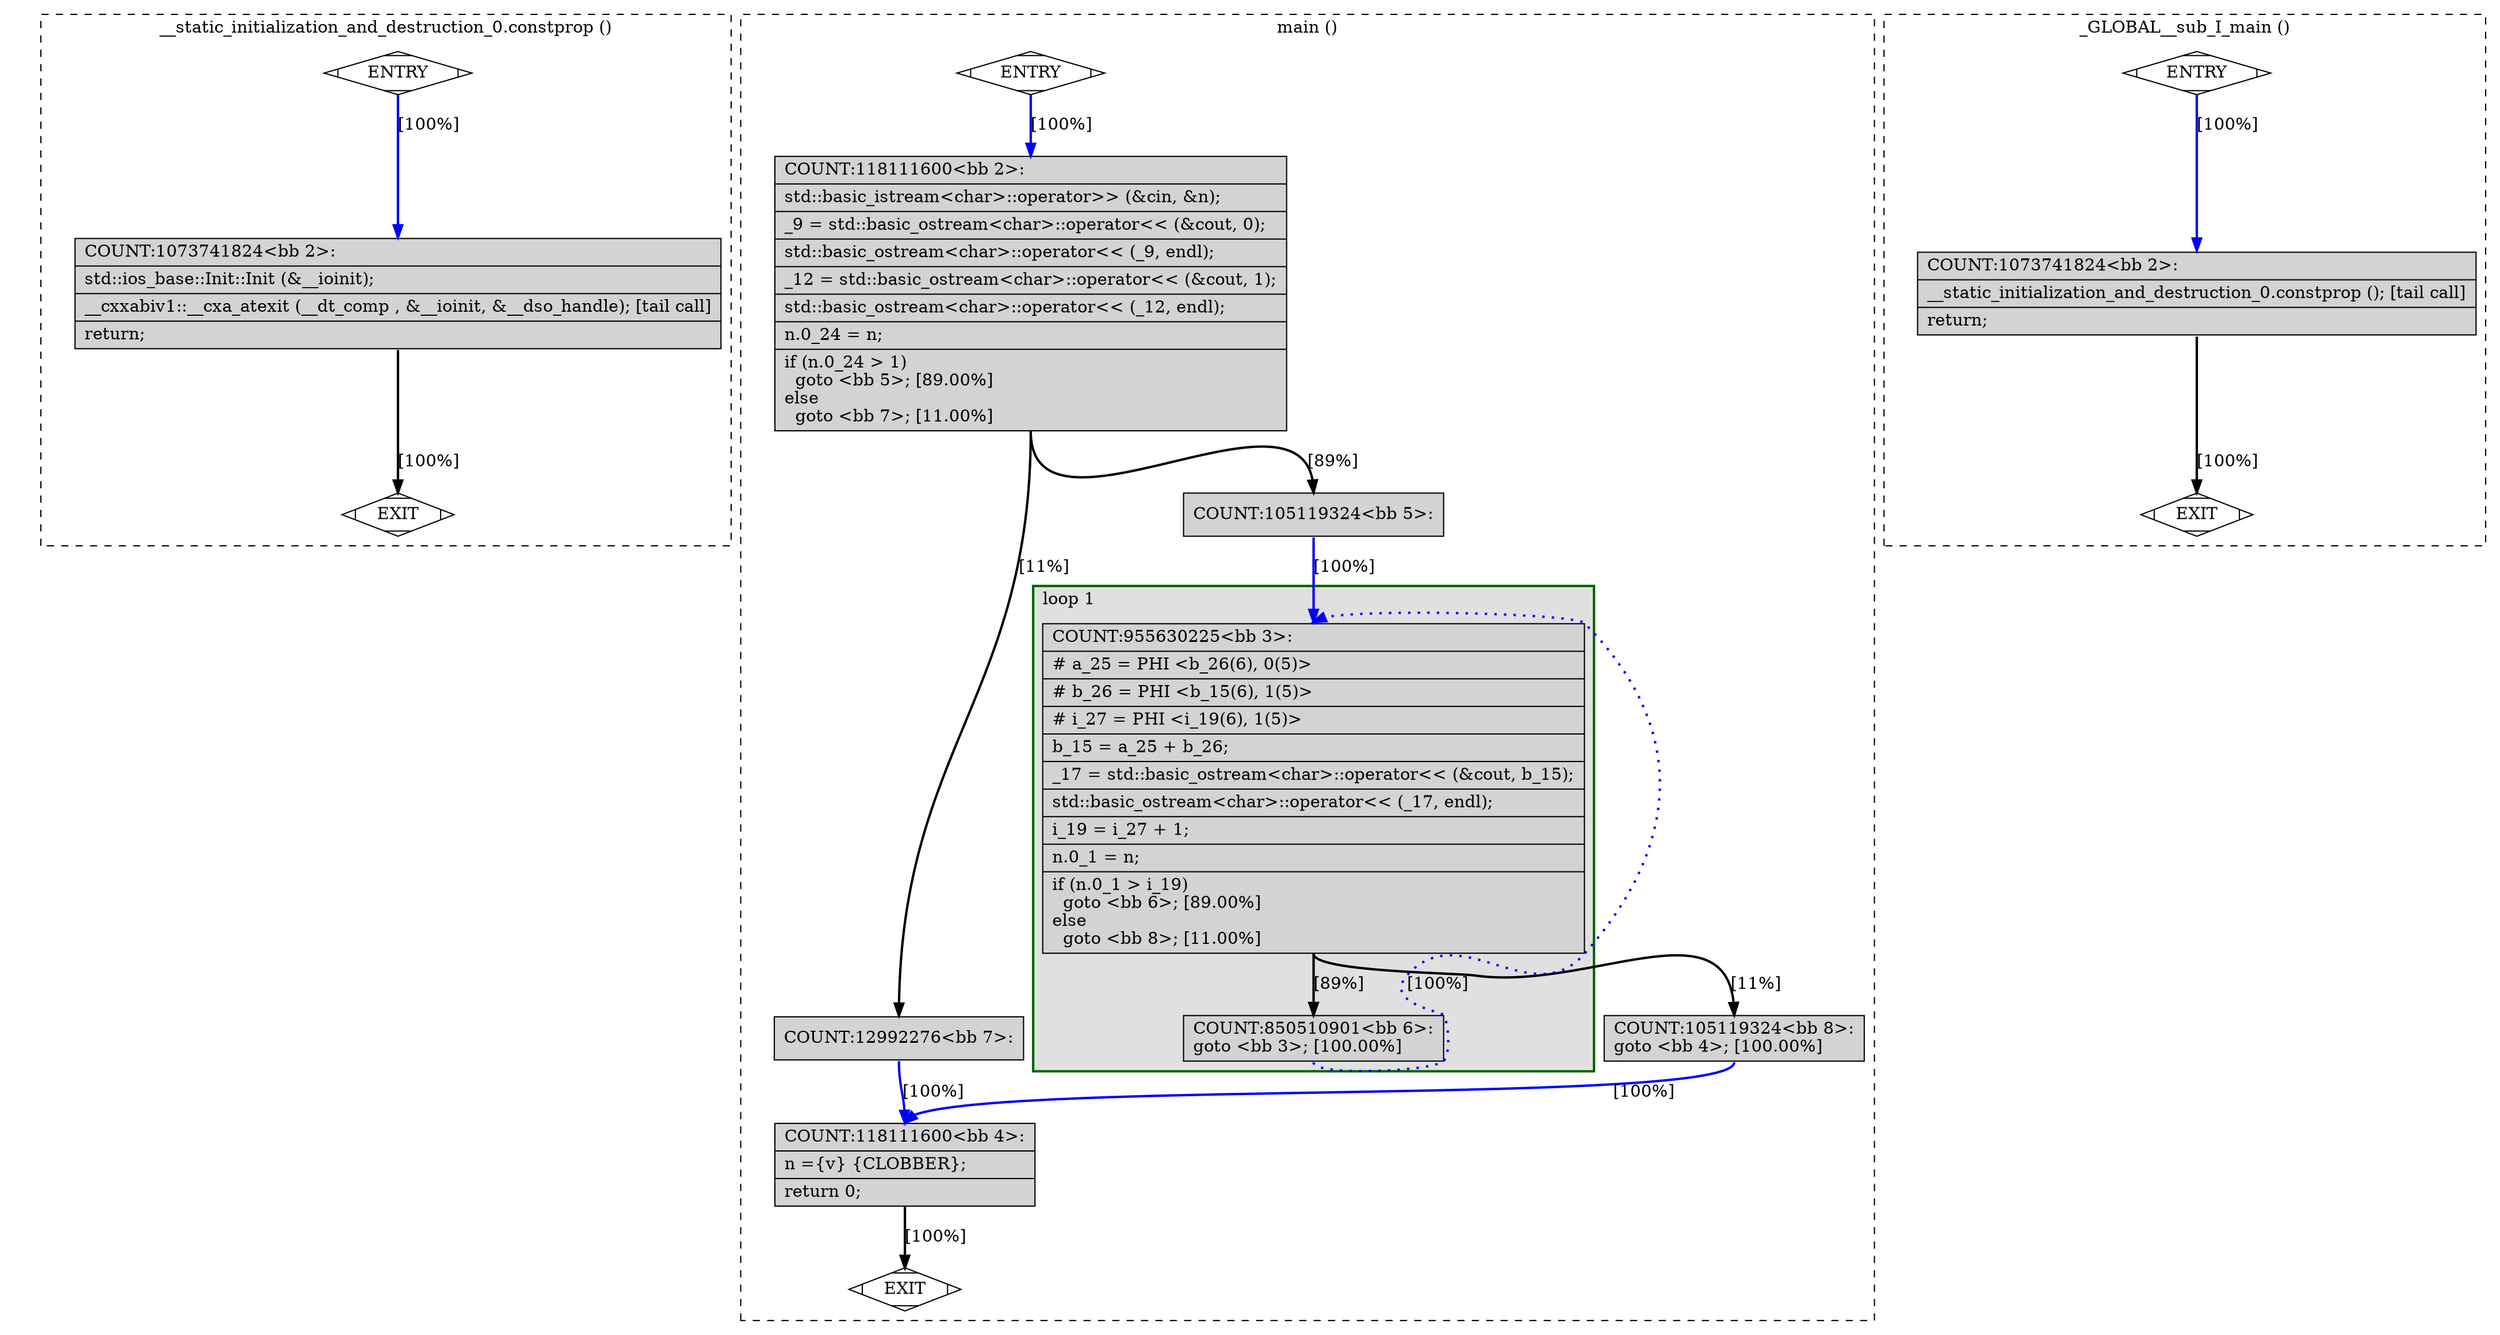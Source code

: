 digraph "fib.cpp.208t.modref2" {
overlap=false;
subgraph "cluster___static_initialization_and_destruction_0.constprop" {
	style="dashed";
	color="black";
	label="__static_initialization_and_destruction_0.constprop ()";
	fn_2280_basic_block_0 [shape=Mdiamond,style=filled,fillcolor=white,label="ENTRY"];

	fn_2280_basic_block_1 [shape=Mdiamond,style=filled,fillcolor=white,label="EXIT"];

	fn_2280_basic_block_2 [shape=record,style=filled,fillcolor=lightgrey,label="{COUNT:1073741824\<bb\ 2\>:\l\
|std::ios_base::Init::Init\ (&__ioinit);\l\
|__cxxabiv1::__cxa_atexit\ (__dt_comp\ ,\ &__ioinit,\ &__dso_handle);\ [tail\ call]\l\
|return;\l\
}"];

	fn_2280_basic_block_0:s -> fn_2280_basic_block_2:n [style="solid,bold",color=blue,weight=100,constraint=true,label="[100%]"];
	fn_2280_basic_block_2:s -> fn_2280_basic_block_1:n [style="solid,bold",color=black,weight=10,constraint=true,label="[100%]"];
	fn_2280_basic_block_0:s -> fn_2280_basic_block_1:n [style="invis",constraint=true];
}
subgraph "cluster_main" {
	style="dashed";
	color="black";
	label="main ()";
	subgraph cluster_1778_1 {
	style="filled";
	color="darkgreen";
	fillcolor="grey88";
	label="loop 1";
	labeljust=l;
	penwidth=2;
	fn_1778_basic_block_3 [shape=record,style=filled,fillcolor=lightgrey,label="{COUNT:955630225\<bb\ 3\>:\l\
|#\ a_25\ =\ PHI\ \<b_26(6),\ 0(5)\>\l\
|#\ b_26\ =\ PHI\ \<b_15(6),\ 1(5)\>\l\
|#\ i_27\ =\ PHI\ \<i_19(6),\ 1(5)\>\l\
|b_15\ =\ a_25\ +\ b_26;\l\
|_17\ =\ std::basic_ostream\<char\>::operator\<\<\ (&cout,\ b_15);\l\
|std::basic_ostream\<char\>::operator\<\<\ (_17,\ endl);\l\
|i_19\ =\ i_27\ +\ 1;\l\
|n.0_1\ =\ n;\l\
|if\ (n.0_1\ \>\ i_19)\l\
\ \ goto\ \<bb\ 6\>;\ [89.00%]\l\
else\l\
\ \ goto\ \<bb\ 8\>;\ [11.00%]\l\
}"];

	fn_1778_basic_block_6 [shape=record,style=filled,fillcolor=lightgrey,label="{COUNT:850510901\<bb\ 6\>:\l\
goto\ \<bb\ 3\>;\ [100.00%]\l\
}"];

	}
	fn_1778_basic_block_0 [shape=Mdiamond,style=filled,fillcolor=white,label="ENTRY"];

	fn_1778_basic_block_1 [shape=Mdiamond,style=filled,fillcolor=white,label="EXIT"];

	fn_1778_basic_block_2 [shape=record,style=filled,fillcolor=lightgrey,label="{COUNT:118111600\<bb\ 2\>:\l\
|std::basic_istream\<char\>::operator\>\>\ (&cin,\ &n);\l\
|_9\ =\ std::basic_ostream\<char\>::operator\<\<\ (&cout,\ 0);\l\
|std::basic_ostream\<char\>::operator\<\<\ (_9,\ endl);\l\
|_12\ =\ std::basic_ostream\<char\>::operator\<\<\ (&cout,\ 1);\l\
|std::basic_ostream\<char\>::operator\<\<\ (_12,\ endl);\l\
|n.0_24\ =\ n;\l\
|if\ (n.0_24\ \>\ 1)\l\
\ \ goto\ \<bb\ 5\>;\ [89.00%]\l\
else\l\
\ \ goto\ \<bb\ 7\>;\ [11.00%]\l\
}"];

	fn_1778_basic_block_5 [shape=record,style=filled,fillcolor=lightgrey,label="{COUNT:105119324\<bb\ 5\>:\l\
}"];

	fn_1778_basic_block_8 [shape=record,style=filled,fillcolor=lightgrey,label="{COUNT:105119324\<bb\ 8\>:\l\
goto\ \<bb\ 4\>;\ [100.00%]\l\
}"];

	fn_1778_basic_block_7 [shape=record,style=filled,fillcolor=lightgrey,label="{COUNT:12992276\<bb\ 7\>:\l\
}"];

	fn_1778_basic_block_4 [shape=record,style=filled,fillcolor=lightgrey,label="{COUNT:118111600\<bb\ 4\>:\l\
|n\ =\{v\}\ \{CLOBBER\};\l\
|return\ 0;\l\
}"];

	fn_1778_basic_block_0:s -> fn_1778_basic_block_2:n [style="solid,bold",color=blue,weight=100,constraint=true,label="[100%]"];
	fn_1778_basic_block_2:s -> fn_1778_basic_block_5:n [style="solid,bold",color=black,weight=10,constraint=true,label="[89%]"];
	fn_1778_basic_block_2:s -> fn_1778_basic_block_7:n [style="solid,bold",color=black,weight=10,constraint=true,label="[11%]"];
	fn_1778_basic_block_5:s -> fn_1778_basic_block_3:n [style="solid,bold",color=blue,weight=100,constraint=true,label="[100%]"];
	fn_1778_basic_block_3:s -> fn_1778_basic_block_6:n [style="solid,bold",color=black,weight=10,constraint=true,label="[89%]"];
	fn_1778_basic_block_3:s -> fn_1778_basic_block_8:n [style="solid,bold",color=black,weight=10,constraint=true,label="[11%]"];
	fn_1778_basic_block_8:s -> fn_1778_basic_block_4:n [style="solid,bold",color=blue,weight=100,constraint=true,label="[100%]"];
	fn_1778_basic_block_6:s -> fn_1778_basic_block_3:n [style="dotted,bold",color=blue,weight=10,constraint=false,label="[100%]"];
	fn_1778_basic_block_7:s -> fn_1778_basic_block_4:n [style="solid,bold",color=blue,weight=100,constraint=true,label="[100%]"];
	fn_1778_basic_block_4:s -> fn_1778_basic_block_1:n [style="solid,bold",color=black,weight=10,constraint=true,label="[100%]"];
	fn_1778_basic_block_0:s -> fn_1778_basic_block_1:n [style="invis",constraint=true];
}
subgraph "cluster__GLOBAL__sub_I_main" {
	style="dashed";
	color="black";
	label="_GLOBAL__sub_I_main ()";
	fn_2279_basic_block_0 [shape=Mdiamond,style=filled,fillcolor=white,label="ENTRY"];

	fn_2279_basic_block_1 [shape=Mdiamond,style=filled,fillcolor=white,label="EXIT"];

	fn_2279_basic_block_2 [shape=record,style=filled,fillcolor=lightgrey,label="{COUNT:1073741824\<bb\ 2\>:\l\
|__static_initialization_and_destruction_0.constprop\ ();\ [tail\ call]\l\
|return;\l\
}"];

	fn_2279_basic_block_0:s -> fn_2279_basic_block_2:n [style="solid,bold",color=blue,weight=100,constraint=true,label="[100%]"];
	fn_2279_basic_block_2:s -> fn_2279_basic_block_1:n [style="solid,bold",color=black,weight=10,constraint=true,label="[100%]"];
	fn_2279_basic_block_0:s -> fn_2279_basic_block_1:n [style="invis",constraint=true];
}
}
